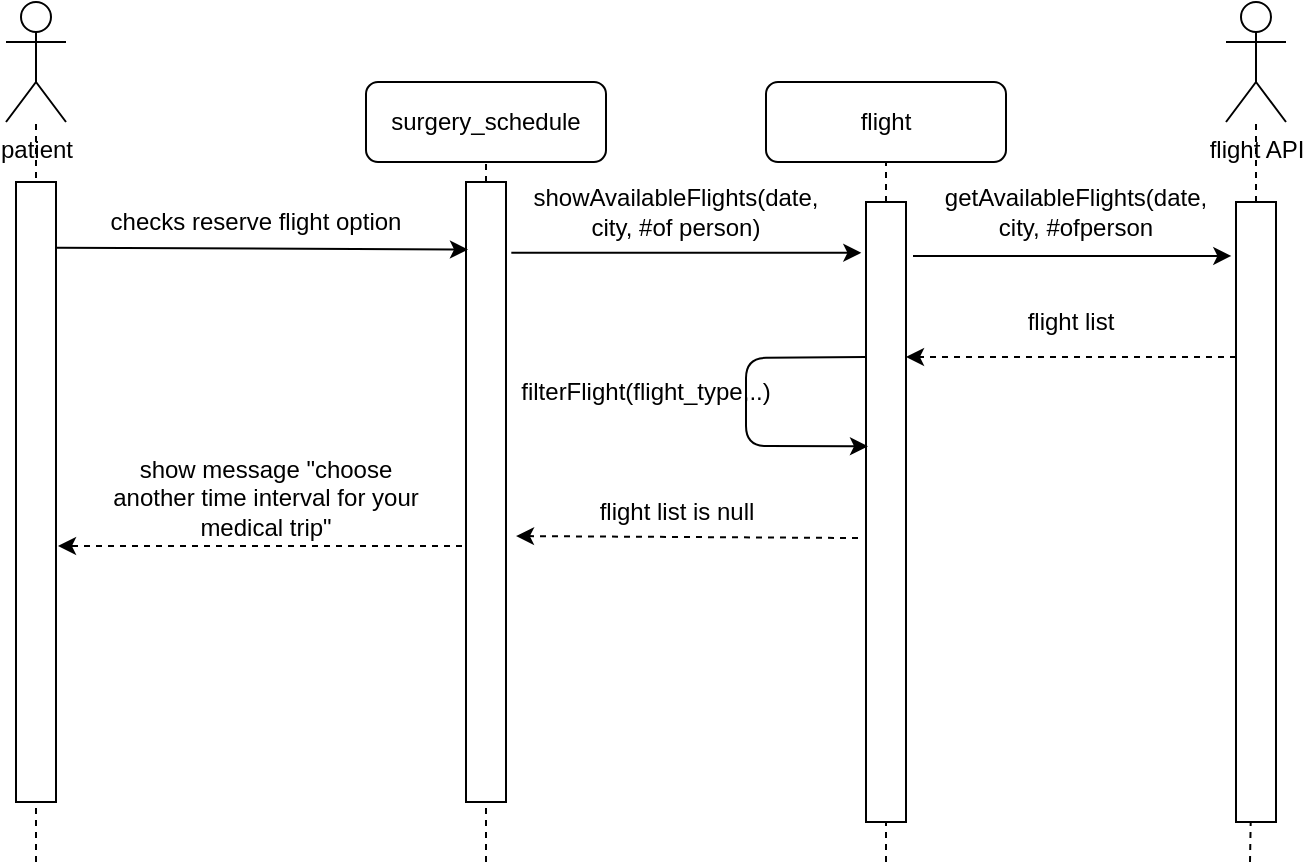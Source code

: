 <mxfile version="12.4.3" type="device" pages="1"><diagram id="VSmRKw5ErJEje3FIU3-6" name="Page-1"><mxGraphModel dx="1355" dy="753" grid="1" gridSize="10" guides="1" tooltips="1" connect="1" arrows="1" fold="1" page="1" pageScale="1" pageWidth="850" pageHeight="1100" math="0" shadow="0"><root><mxCell id="0"/><mxCell id="1" parent="0"/><mxCell id="pHxoOeBvH2EqBPqz8spu-1" value="patient" style="shape=umlActor;verticalLabelPosition=bottom;labelBackgroundColor=#ffffff;verticalAlign=top;html=1;outlineConnect=0;" parent="1" vertex="1"><mxGeometry x="80" y="150" width="30" height="60" as="geometry"/></mxCell><mxCell id="pHxoOeBvH2EqBPqz8spu-7" value="" style="endArrow=none;dashed=1;html=1;" parent="1" target="pHxoOeBvH2EqBPqz8spu-1" edge="1"><mxGeometry width="50" height="50" relative="1" as="geometry"><mxPoint x="95" y="580" as="sourcePoint"/><mxPoint x="170" y="380" as="targetPoint"/></mxGeometry></mxCell><mxCell id="pHxoOeBvH2EqBPqz8spu-9" value="" style="rounded=0;whiteSpace=wrap;html=1;" parent="1" vertex="1"><mxGeometry x="85" y="240" width="20" height="310" as="geometry"/></mxCell><mxCell id="pHxoOeBvH2EqBPqz8spu-11" value="surgery_schedule" style="rounded=1;whiteSpace=wrap;html=1;" parent="1" vertex="1"><mxGeometry x="260" y="190" width="120" height="40" as="geometry"/></mxCell><mxCell id="pHxoOeBvH2EqBPqz8spu-12" value="" style="endArrow=none;dashed=1;html=1;entryX=0.5;entryY=1;entryDx=0;entryDy=0;" parent="1" source="pHxoOeBvH2EqBPqz8spu-13" target="pHxoOeBvH2EqBPqz8spu-11" edge="1"><mxGeometry width="50" height="50" relative="1" as="geometry"><mxPoint x="320" y="580" as="sourcePoint"/><mxPoint x="360" y="300" as="targetPoint"/></mxGeometry></mxCell><mxCell id="pHxoOeBvH2EqBPqz8spu-13" value="" style="rounded=0;whiteSpace=wrap;html=1;" parent="1" vertex="1"><mxGeometry x="310" y="240" width="20" height="310" as="geometry"/></mxCell><mxCell id="pHxoOeBvH2EqBPqz8spu-14" value="" style="endArrow=none;dashed=1;html=1;entryX=0.5;entryY=1;entryDx=0;entryDy=0;" parent="1" target="pHxoOeBvH2EqBPqz8spu-13" edge="1"><mxGeometry width="50" height="50" relative="1" as="geometry"><mxPoint x="320" y="580" as="sourcePoint"/><mxPoint x="320" y="230" as="targetPoint"/></mxGeometry></mxCell><mxCell id="pHxoOeBvH2EqBPqz8spu-15" value="flight" style="rounded=1;whiteSpace=wrap;html=1;" parent="1" vertex="1"><mxGeometry x="460" y="190" width="120" height="40" as="geometry"/></mxCell><mxCell id="pHxoOeBvH2EqBPqz8spu-16" value="" style="endArrow=none;dashed=1;html=1;entryX=0.5;entryY=1;entryDx=0;entryDy=0;" parent="1" source="pHxoOeBvH2EqBPqz8spu-17" target="pHxoOeBvH2EqBPqz8spu-15" edge="1"><mxGeometry width="50" height="50" relative="1" as="geometry"><mxPoint x="520" y="580" as="sourcePoint"/><mxPoint x="540" y="370" as="targetPoint"/></mxGeometry></mxCell><mxCell id="pHxoOeBvH2EqBPqz8spu-17" value="" style="rounded=0;whiteSpace=wrap;html=1;" parent="1" vertex="1"><mxGeometry x="510" y="250" width="20" height="310" as="geometry"/></mxCell><mxCell id="pHxoOeBvH2EqBPqz8spu-18" value="" style="endArrow=none;dashed=1;html=1;entryX=0.5;entryY=1;entryDx=0;entryDy=0;" parent="1" target="pHxoOeBvH2EqBPqz8spu-17" edge="1"><mxGeometry width="50" height="50" relative="1" as="geometry"><mxPoint x="520" y="580" as="sourcePoint"/><mxPoint x="520" y="230" as="targetPoint"/></mxGeometry></mxCell><mxCell id="pHxoOeBvH2EqBPqz8spu-19" value="flight API" style="shape=umlActor;verticalLabelPosition=bottom;labelBackgroundColor=#ffffff;verticalAlign=top;html=1;outlineConnect=0;" parent="1" vertex="1"><mxGeometry x="690" y="150" width="30" height="60" as="geometry"/></mxCell><mxCell id="pHxoOeBvH2EqBPqz8spu-21" value="" style="endArrow=none;dashed=1;html=1;" parent="1" source="pHxoOeBvH2EqBPqz8spu-22" target="pHxoOeBvH2EqBPqz8spu-19" edge="1"><mxGeometry width="50" height="50" relative="1" as="geometry"><mxPoint x="702" y="580" as="sourcePoint"/><mxPoint x="730" y="370" as="targetPoint"/></mxGeometry></mxCell><mxCell id="pHxoOeBvH2EqBPqz8spu-22" value="" style="rounded=0;whiteSpace=wrap;html=1;" parent="1" vertex="1"><mxGeometry x="695" y="250" width="20" height="310" as="geometry"/></mxCell><mxCell id="pHxoOeBvH2EqBPqz8spu-23" value="" style="endArrow=none;dashed=1;html=1;" parent="1" target="pHxoOeBvH2EqBPqz8spu-22" edge="1"><mxGeometry width="50" height="50" relative="1" as="geometry"><mxPoint x="702" y="580" as="sourcePoint"/><mxPoint x="704.775" y="210" as="targetPoint"/></mxGeometry></mxCell><mxCell id="pHxoOeBvH2EqBPqz8spu-24" value="" style="endArrow=classic;html=1;exitX=1.008;exitY=0.106;exitDx=0;exitDy=0;exitPerimeter=0;entryX=0.05;entryY=0.109;entryDx=0;entryDy=0;entryPerimeter=0;" parent="1" source="pHxoOeBvH2EqBPqz8spu-9" target="pHxoOeBvH2EqBPqz8spu-13" edge="1"><mxGeometry width="50" height="50" relative="1" as="geometry"><mxPoint x="150" y="280" as="sourcePoint"/><mxPoint x="307" y="274" as="targetPoint"/></mxGeometry></mxCell><mxCell id="pHxoOeBvH2EqBPqz8spu-25" value="checks reserve flight option" style="text;html=1;strokeColor=none;fillColor=none;align=center;verticalAlign=middle;whiteSpace=wrap;rounded=0;" parent="1" vertex="1"><mxGeometry x="130" y="250" width="150" height="20" as="geometry"/></mxCell><mxCell id="pHxoOeBvH2EqBPqz8spu-26" value="" style="endArrow=classic;html=1;exitX=1.133;exitY=0.114;exitDx=0;exitDy=0;exitPerimeter=0;entryX=-0.117;entryY=0.082;entryDx=0;entryDy=0;entryPerimeter=0;" parent="1" source="pHxoOeBvH2EqBPqz8spu-13" target="pHxoOeBvH2EqBPqz8spu-17" edge="1"><mxGeometry width="50" height="50" relative="1" as="geometry"><mxPoint x="400" y="380" as="sourcePoint"/><mxPoint x="450" y="330" as="targetPoint"/></mxGeometry></mxCell><mxCell id="pHxoOeBvH2EqBPqz8spu-29" value="showAvailableFlights(date, city, #of person)" style="text;html=1;strokeColor=none;fillColor=none;align=center;verticalAlign=middle;whiteSpace=wrap;rounded=0;" parent="1" vertex="1"><mxGeometry x="350" y="240" width="130" height="30" as="geometry"/></mxCell><mxCell id="pHxoOeBvH2EqBPqz8spu-30" value="" style="endArrow=classic;html=1;exitX=1.175;exitY=0.087;exitDx=0;exitDy=0;exitPerimeter=0;entryX=-0.117;entryY=0.087;entryDx=0;entryDy=0;entryPerimeter=0;" parent="1" source="pHxoOeBvH2EqBPqz8spu-17" target="pHxoOeBvH2EqBPqz8spu-22" edge="1"><mxGeometry width="50" height="50" relative="1" as="geometry"><mxPoint x="560" y="380" as="sourcePoint"/><mxPoint x="610" y="330" as="targetPoint"/></mxGeometry></mxCell><mxCell id="pHxoOeBvH2EqBPqz8spu-31" value="getAvailableFlights(date, city, #ofperson" style="text;html=1;strokeColor=none;fillColor=none;align=center;verticalAlign=middle;whiteSpace=wrap;rounded=0;" parent="1" vertex="1"><mxGeometry x="580" y="235" width="70" height="40" as="geometry"/></mxCell><mxCell id="pHxoOeBvH2EqBPqz8spu-32" value="" style="endArrow=classic;html=1;exitX=0;exitY=0.25;exitDx=0;exitDy=0;entryX=1;entryY=0.25;entryDx=0;entryDy=0;dashed=1;" parent="1" source="pHxoOeBvH2EqBPqz8spu-22" target="pHxoOeBvH2EqBPqz8spu-17" edge="1"><mxGeometry width="50" height="50" relative="1" as="geometry"><mxPoint x="590" y="380" as="sourcePoint"/><mxPoint x="640" y="330" as="targetPoint"/></mxGeometry></mxCell><mxCell id="pHxoOeBvH2EqBPqz8spu-33" value="flight list" style="text;html=1;strokeColor=none;fillColor=none;align=center;verticalAlign=middle;whiteSpace=wrap;rounded=0;" parent="1" vertex="1"><mxGeometry x="580" y="300" width="65" height="20" as="geometry"/></mxCell><mxCell id="pHxoOeBvH2EqBPqz8spu-34" value="" style="endArrow=classic;html=1;exitX=0;exitY=0.25;exitDx=0;exitDy=0;entryX=0.05;entryY=0.394;entryDx=0;entryDy=0;entryPerimeter=0;" parent="1" source="pHxoOeBvH2EqBPqz8spu-17" target="pHxoOeBvH2EqBPqz8spu-17" edge="1"><mxGeometry width="50" height="50" relative="1" as="geometry"><mxPoint x="410" y="370" as="sourcePoint"/><mxPoint x="390" y="328" as="targetPoint"/><Array as="points"><mxPoint x="450" y="328"/><mxPoint x="450" y="372"/></Array></mxGeometry></mxCell><mxCell id="pHxoOeBvH2EqBPqz8spu-35" value="filterFlight(flight_type,..)" style="text;html=1;strokeColor=none;fillColor=none;align=center;verticalAlign=middle;whiteSpace=wrap;rounded=0;" parent="1" vertex="1"><mxGeometry x="360" y="320" width="80" height="50" as="geometry"/></mxCell><mxCell id="Sf4wZsiiO6bAL9omCMUi-1" value="" style="endArrow=classic;html=1;exitX=-0.2;exitY=0.542;exitDx=0;exitDy=0;exitPerimeter=0;entryX=1.25;entryY=0.571;entryDx=0;entryDy=0;entryPerimeter=0;dashed=1;" edge="1" parent="1" source="pHxoOeBvH2EqBPqz8spu-17" target="pHxoOeBvH2EqBPqz8spu-13"><mxGeometry width="50" height="50" relative="1" as="geometry"><mxPoint x="420" y="480" as="sourcePoint"/><mxPoint x="470" y="430" as="targetPoint"/></mxGeometry></mxCell><mxCell id="Sf4wZsiiO6bAL9omCMUi-2" value="flight list is null" style="text;html=1;strokeColor=none;fillColor=none;align=center;verticalAlign=middle;whiteSpace=wrap;rounded=0;" vertex="1" parent="1"><mxGeometry x="372.5" y="395" width="85" height="20" as="geometry"/></mxCell><mxCell id="Sf4wZsiiO6bAL9omCMUi-3" value="" style="endArrow=classic;html=1;dashed=1;" edge="1" parent="1"><mxGeometry width="50" height="50" relative="1" as="geometry"><mxPoint x="308" y="422" as="sourcePoint"/><mxPoint x="106" y="422" as="targetPoint"/></mxGeometry></mxCell><mxCell id="Sf4wZsiiO6bAL9omCMUi-5" value="show message &quot;choose another time interval for your medical trip&quot;" style="text;html=1;strokeColor=none;fillColor=none;align=center;verticalAlign=middle;whiteSpace=wrap;rounded=0;" vertex="1" parent="1"><mxGeometry x="130" y="385" width="160" height="25" as="geometry"/></mxCell></root></mxGraphModel></diagram></mxfile>